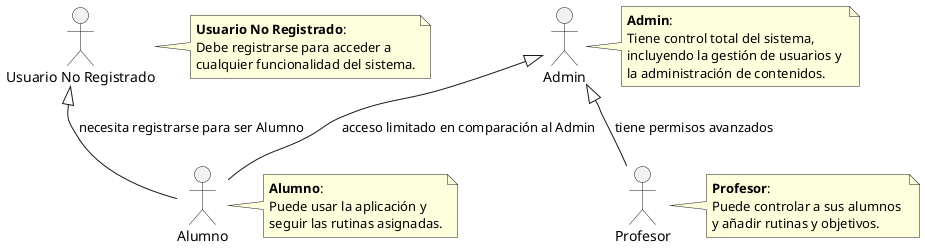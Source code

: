 @startuml

actor "Usuario No Registrado" as UsuarioNoRegistrado
actor Profesor
actor Alumno
actor Admin

UsuarioNoRegistrado <|-- Alumno : necesita registrarse para ser Alumno
Admin <|-- Profesor : tiene permisos avanzados
Admin <|-- Alumno : acceso limitado en comparación al Admin

note right of UsuarioNoRegistrado
  **Usuario No Registrado**: 
  Debe registrarse para acceder a 
  cualquier funcionalidad del sistema.
end note

note right of Alumno
  **Alumno**: 
  Puede usar la aplicación y 
  seguir las rutinas asignadas.
end note

note right of Profesor
  **Profesor**: 
  Puede controlar a sus alumnos 
  y añadir rutinas y objetivos.
end note

note right of Admin
  **Admin**: 
  Tiene control total del sistema,
  incluyendo la gestión de usuarios y 
  la administración de contenidos.
end note

@enduml
